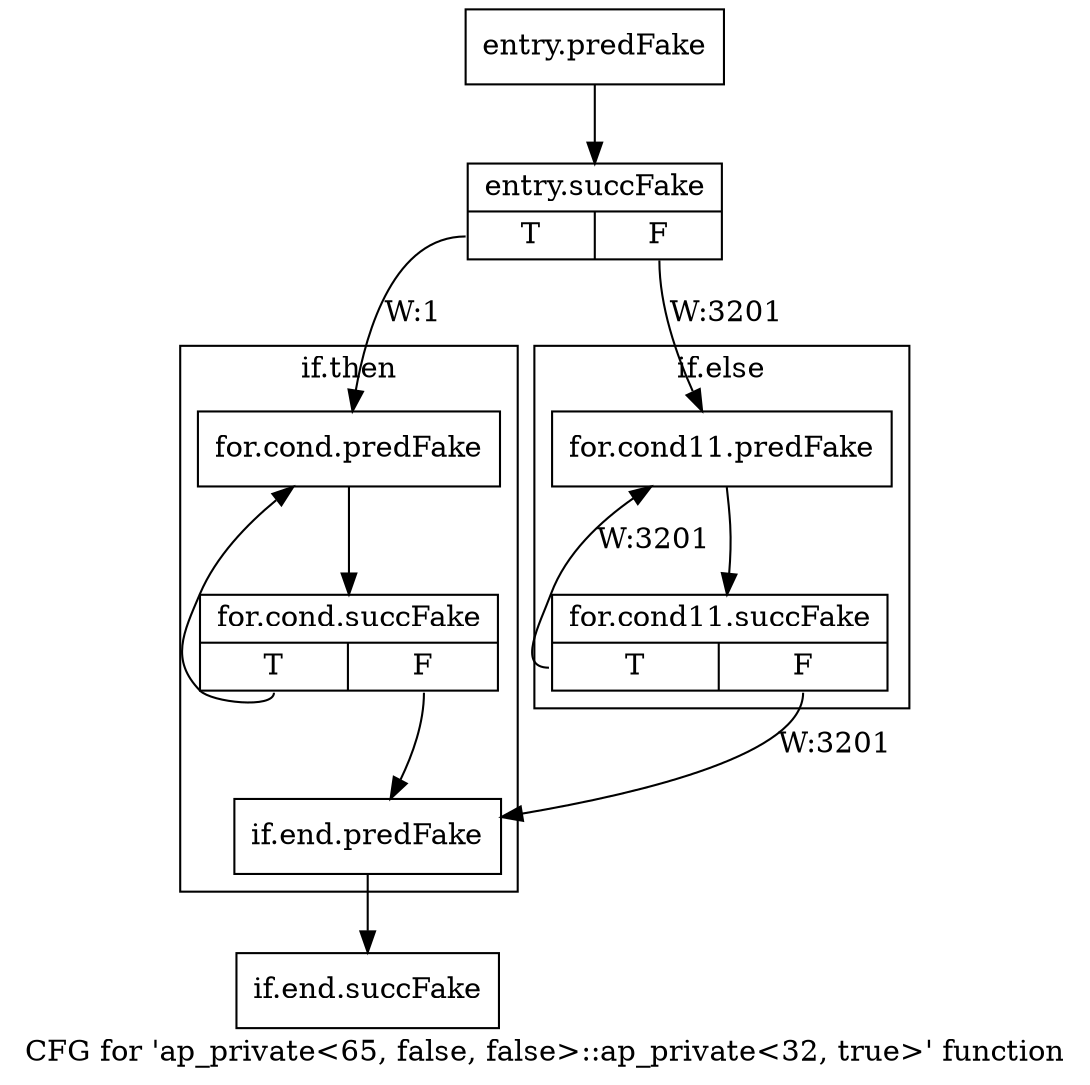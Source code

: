 digraph "CFG for 'ap_private\<65, false, false\>::ap_private\<32, true\>' function" {
	label="CFG for 'ap_private\<65, false, false\>::ap_private\<32, true\>' function";

	Node0x3bae4a0 [shape=record,filename="",linenumber="",label="{entry.predFake}"];
	Node0x3bae4a0 -> Node0x3eba350[ callList="" memoryops="" filename="/tools/Xilinx/Vitis_HLS/2022.1/include/etc/ap_private.h" execusionnum="3200"];
	Node0x3eba350 [shape=record,filename="/tools/Xilinx/Vitis_HLS/2022.1/include/etc/ap_private.h",linenumber="3503",label="{entry.succFake|{<s0>T|<s1>F}}"];
	Node0x3eba350:s0 -> Node0x3baf550[label="W:1" callList="" memoryops="" filename="/tools/Xilinx/Vitis_HLS/2022.1/include/etc/ap_private.h" execusionnum="0"];
	Node0x3eba350:s1 -> Node0x3baf6e0[label="W:3201" callList="" memoryops="" filename="/tools/Xilinx/Vitis_HLS/2022.1/include/etc/ap_private.h" execusionnum="3200"];
	Node0x3baf820 [shape=record,filename="/tools/Xilinx/Vitis_HLS/2022.1/include/etc/ap_private.h",linenumber="3512",label="{if.end.predFake}"];
	Node0x3baf820 -> Node0x3e809e0[ callList="" memoryops="" filename="/tools/Xilinx/Vitis_HLS/2022.1/include/etc/ap_private.h" execusionnum="0"];
	Node0x3e809e0 [shape=record,filename="/tools/Xilinx/Vitis_HLS/2022.1/include/etc/ap_private.h",linenumber="3514",label="{if.end.succFake}"];
subgraph cluster_0 {
	label="if.then";
	tripcount="0";
	invocationtime="1";

	Node0x3baf550 [shape=record,filename="/tools/Xilinx/Vitis_HLS/2022.1/include/etc/ap_private.h",linenumber="3505",label="{for.cond.predFake}"];
	Node0x3baf550 -> Node0x3e80660[ callList="" memoryops="" filename="/tools/Xilinx/Vitis_HLS/2022.1/include/etc/ap_private.h" execusionnum="0"];
	Node0x3e80660 [shape=record,filename="/tools/Xilinx/Vitis_HLS/2022.1/include/etc/ap_private.h",linenumber="3505",label="{for.cond.succFake|{<s0>T|<s1>F}}"];
	Node0x3e80660:s0 -> Node0x3baf550[ callList="" memoryops="" filename="/tools/Xilinx/Vitis_HLS/2022.1/include/etc/ap_private.h" execusionnum="0"];
	Node0x3e80660:s1 -> Node0x3baf820[ callList="" memoryops="" filename="/tools/Xilinx/Vitis_HLS/2022.1/include/etc/ap_private.h" execusionnum="0"];
}
subgraph cluster_1 {
	label="if.else";
	tripcount="3200";
	invocationtime="3201";

	Node0x3baf6e0 [shape=record,filename="/tools/Xilinx/Vitis_HLS/2022.1/include/etc/ap_private.h",linenumber="3509",label="{for.cond11.predFake}"];
	Node0x3baf6e0 -> Node0x3e807f0[ callList="" memoryops="" filename="/tools/Xilinx/Vitis_HLS/2022.1/include/etc/ap_private.h" execusionnum="6400"];
	Node0x3e807f0 [shape=record,filename="/tools/Xilinx/Vitis_HLS/2022.1/include/etc/ap_private.h",linenumber="3509",label="{for.cond11.succFake|{<s0>T|<s1>F}}"];
	Node0x3e807f0:s0 -> Node0x3baf6e0[label="W:3201" callList="" memoryops="" filename="/tools/Xilinx/Vitis_HLS/2022.1/include/etc/ap_private.h" execusionnum="3200"];
	Node0x3e807f0:s1 -> Node0x3baf820[label="W:3201" callList="" memoryops="" filename="" execusionnum="3200"];
}
}
